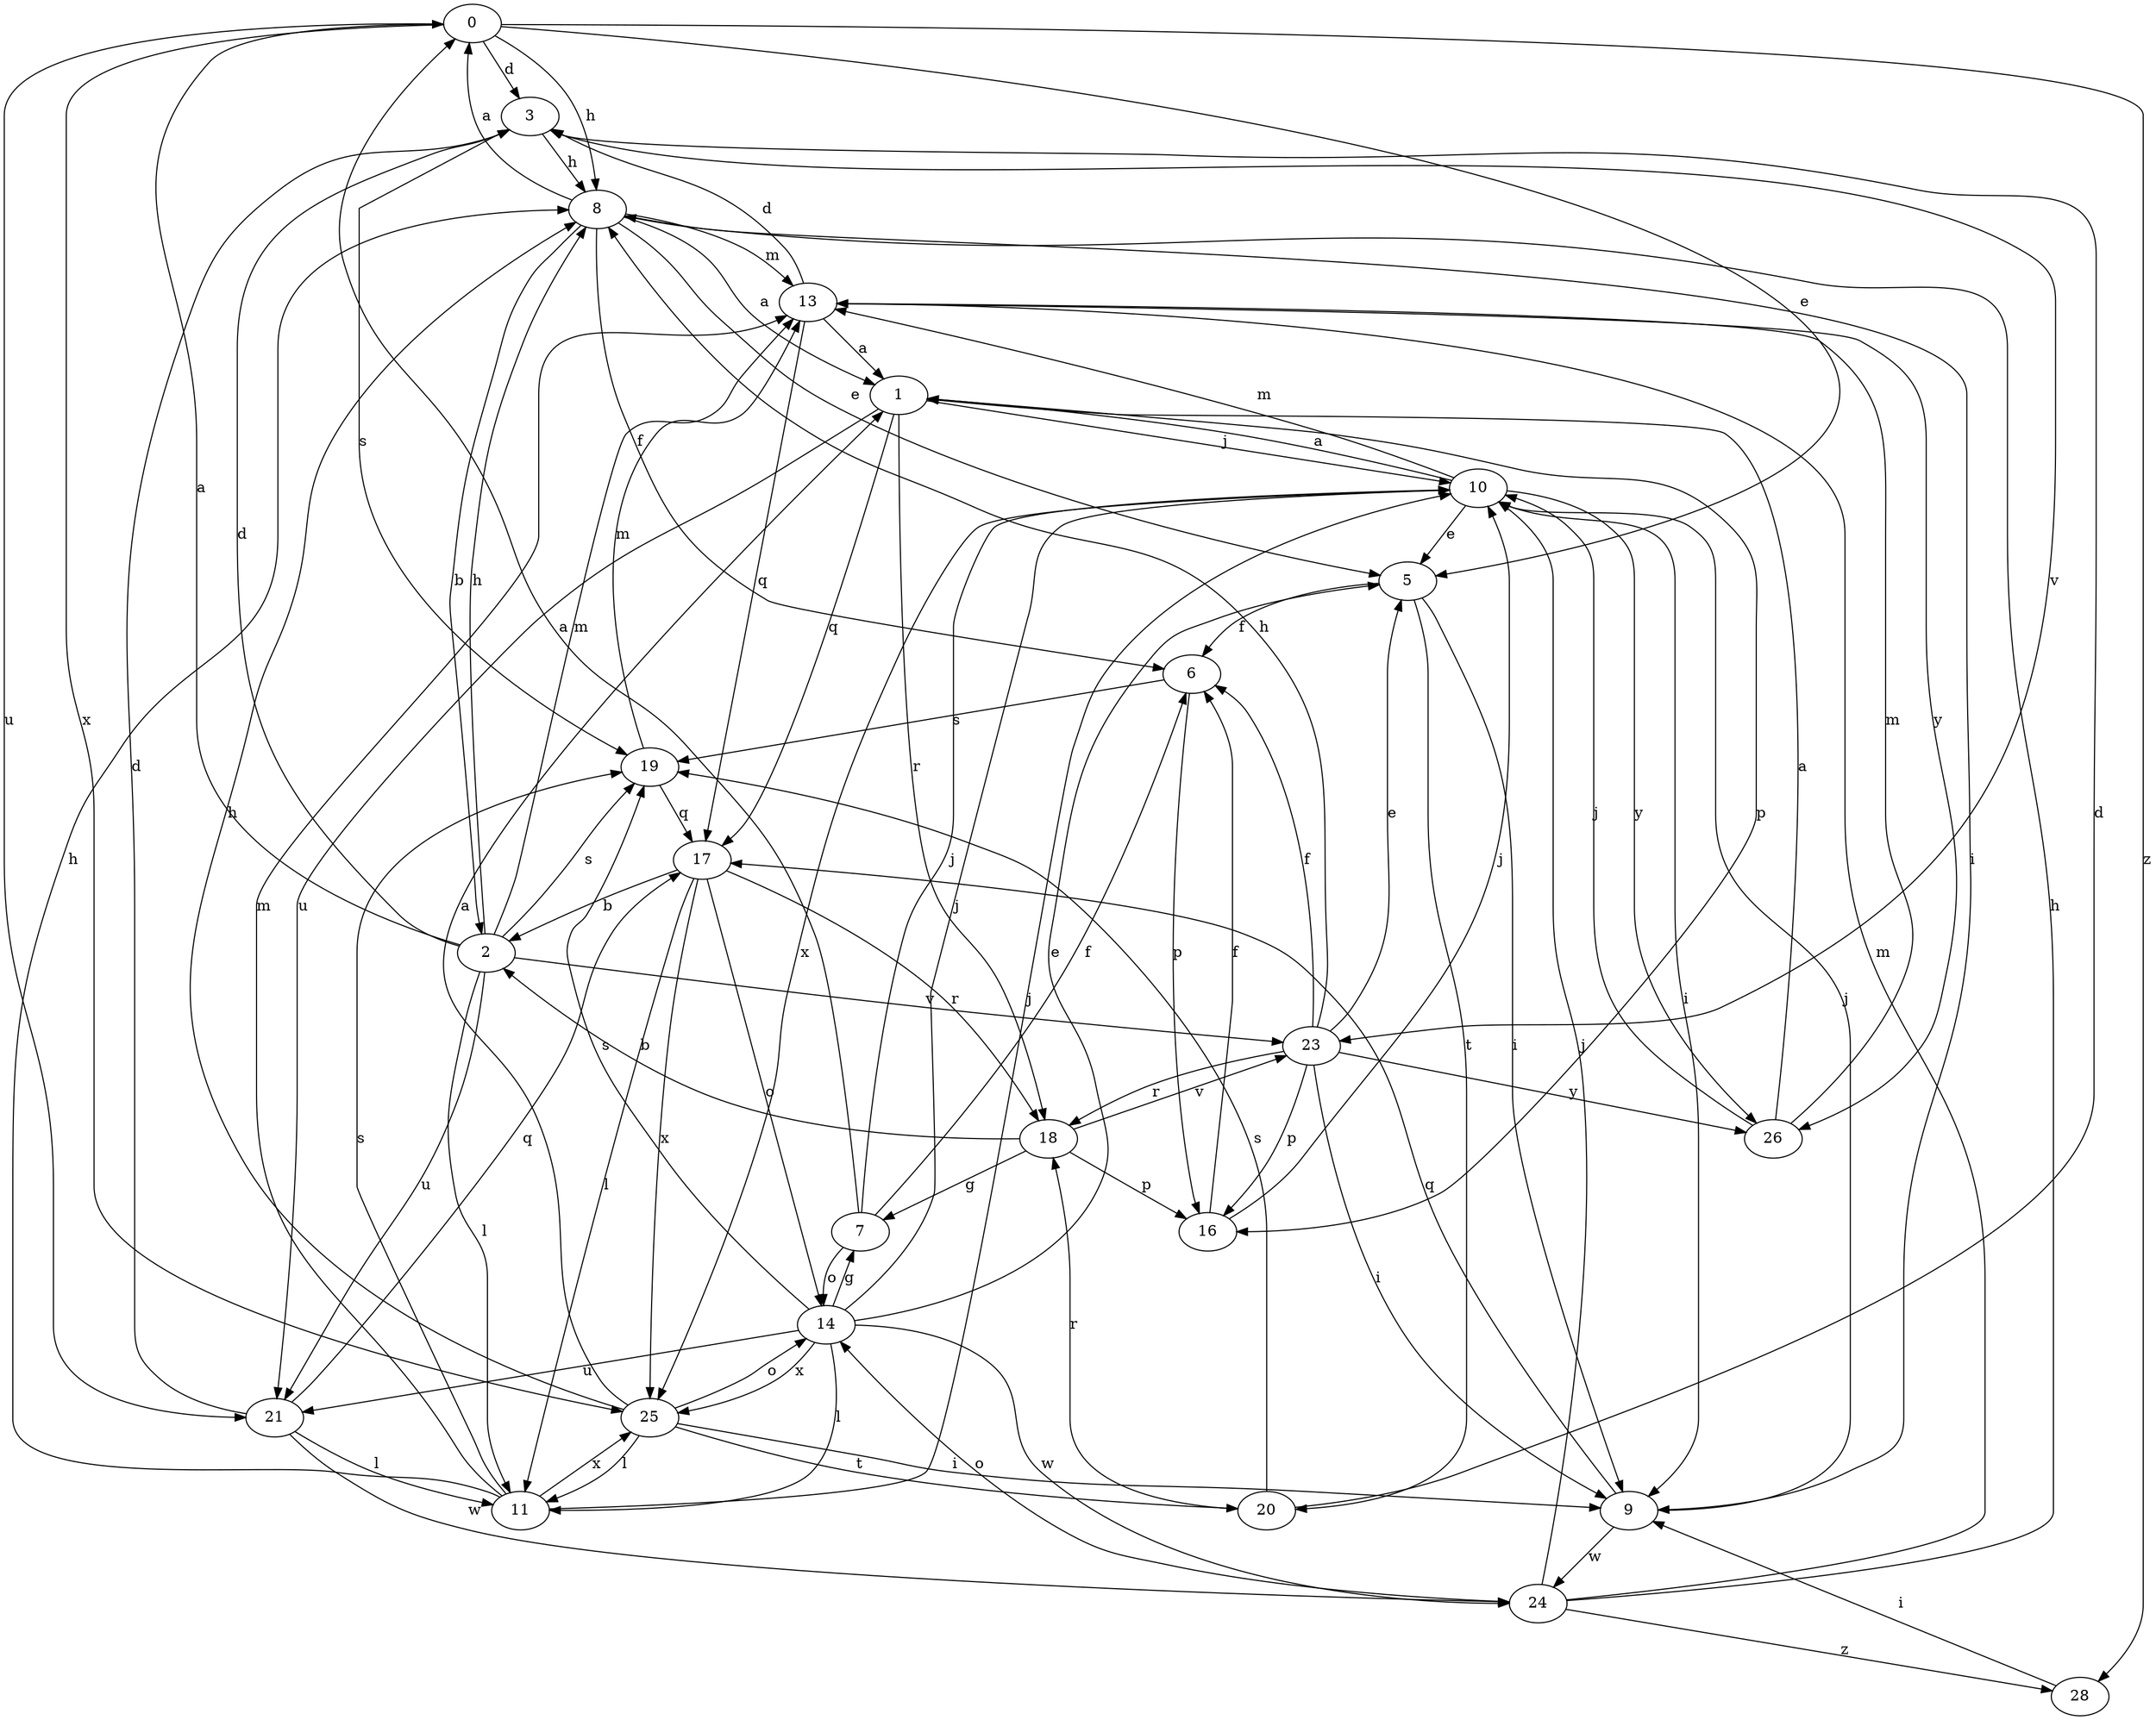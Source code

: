 strict digraph  {
0;
1;
2;
3;
5;
6;
7;
8;
9;
10;
11;
13;
14;
16;
17;
18;
19;
20;
21;
23;
24;
25;
26;
28;
0 -> 3  [label=d];
0 -> 5  [label=e];
0 -> 8  [label=h];
0 -> 21  [label=u];
0 -> 25  [label=x];
0 -> 28  [label=z];
1 -> 10  [label=j];
1 -> 16  [label=p];
1 -> 17  [label=q];
1 -> 18  [label=r];
1 -> 21  [label=u];
2 -> 0  [label=a];
2 -> 3  [label=d];
2 -> 8  [label=h];
2 -> 11  [label=l];
2 -> 13  [label=m];
2 -> 19  [label=s];
2 -> 21  [label=u];
2 -> 23  [label=v];
3 -> 8  [label=h];
3 -> 19  [label=s];
3 -> 23  [label=v];
5 -> 6  [label=f];
5 -> 9  [label=i];
5 -> 20  [label=t];
6 -> 16  [label=p];
6 -> 19  [label=s];
7 -> 0  [label=a];
7 -> 6  [label=f];
7 -> 10  [label=j];
7 -> 14  [label=o];
8 -> 0  [label=a];
8 -> 1  [label=a];
8 -> 2  [label=b];
8 -> 5  [label=e];
8 -> 6  [label=f];
8 -> 9  [label=i];
8 -> 13  [label=m];
9 -> 10  [label=j];
9 -> 17  [label=q];
9 -> 24  [label=w];
10 -> 1  [label=a];
10 -> 5  [label=e];
10 -> 9  [label=i];
10 -> 13  [label=m];
10 -> 25  [label=x];
10 -> 26  [label=y];
11 -> 8  [label=h];
11 -> 10  [label=j];
11 -> 13  [label=m];
11 -> 19  [label=s];
11 -> 25  [label=x];
13 -> 1  [label=a];
13 -> 3  [label=d];
13 -> 17  [label=q];
13 -> 26  [label=y];
14 -> 5  [label=e];
14 -> 7  [label=g];
14 -> 10  [label=j];
14 -> 11  [label=l];
14 -> 19  [label=s];
14 -> 21  [label=u];
14 -> 24  [label=w];
14 -> 25  [label=x];
16 -> 6  [label=f];
16 -> 10  [label=j];
17 -> 2  [label=b];
17 -> 11  [label=l];
17 -> 14  [label=o];
17 -> 18  [label=r];
17 -> 25  [label=x];
18 -> 2  [label=b];
18 -> 7  [label=g];
18 -> 16  [label=p];
18 -> 23  [label=v];
19 -> 13  [label=m];
19 -> 17  [label=q];
20 -> 3  [label=d];
20 -> 18  [label=r];
20 -> 19  [label=s];
21 -> 3  [label=d];
21 -> 11  [label=l];
21 -> 17  [label=q];
21 -> 24  [label=w];
23 -> 5  [label=e];
23 -> 6  [label=f];
23 -> 8  [label=h];
23 -> 9  [label=i];
23 -> 16  [label=p];
23 -> 18  [label=r];
23 -> 26  [label=y];
24 -> 8  [label=h];
24 -> 10  [label=j];
24 -> 13  [label=m];
24 -> 14  [label=o];
24 -> 28  [label=z];
25 -> 1  [label=a];
25 -> 8  [label=h];
25 -> 9  [label=i];
25 -> 11  [label=l];
25 -> 14  [label=o];
25 -> 20  [label=t];
26 -> 1  [label=a];
26 -> 10  [label=j];
26 -> 13  [label=m];
28 -> 9  [label=i];
}
